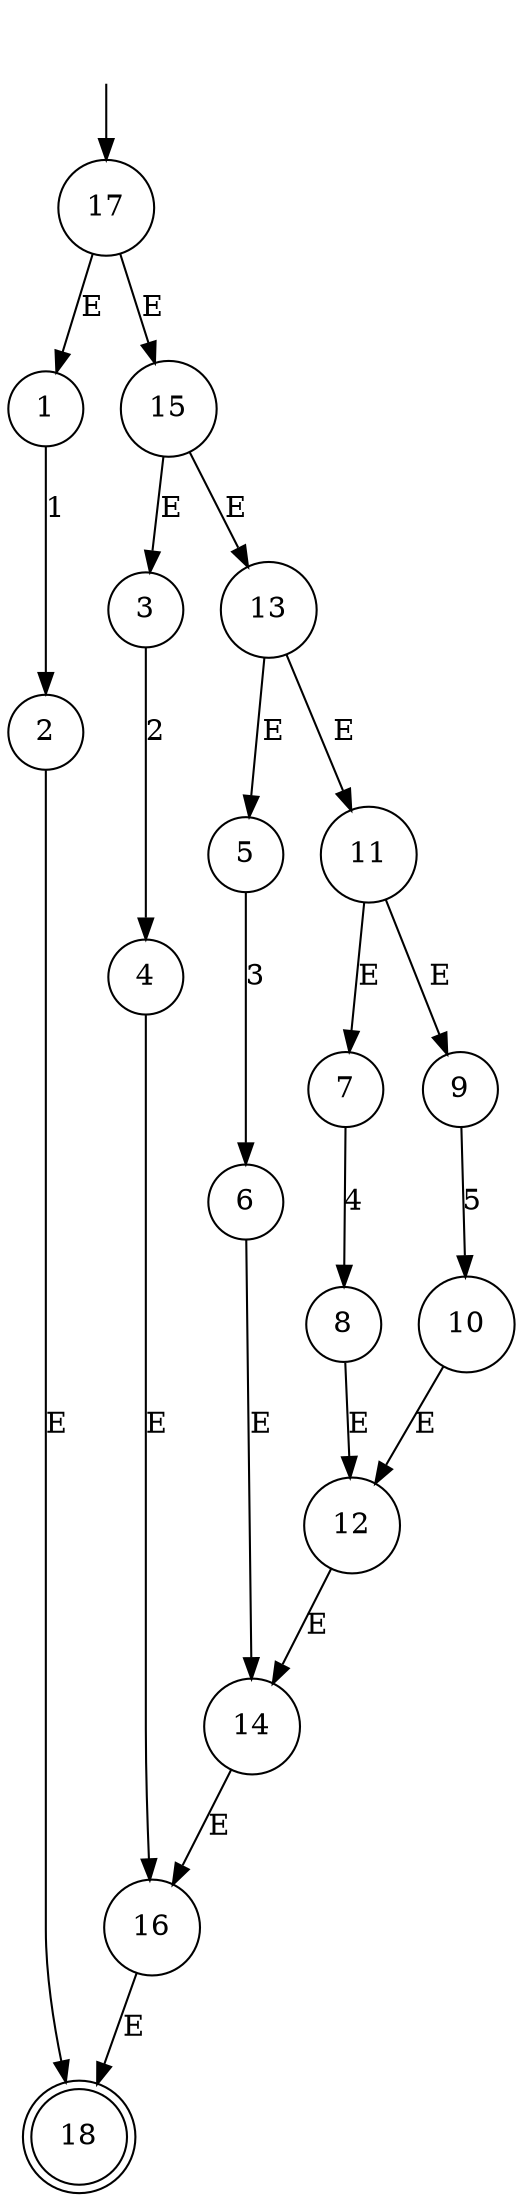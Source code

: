 digraph G{
    ""[shape=none]
    "1"[shape=circle]
    "2"[shape=circle]
    "3"[shape=circle]
    "4"[shape=circle]
    "5"[shape=circle]
    "6"[shape=circle]
    "7"[shape=circle]
    "8"[shape=circle]
    "9"[shape=circle]
    "10"[shape=circle]
    "11"[shape=circle]
    "12"[shape=circle]
    "13"[shape=circle]
    "14"[shape=circle]
    "15"[shape=circle]
    "16"[shape=circle]
    "17"[shape=circle]
    "18"[shape=doublecircle]

    ""->"17"
    "1" -> 2[label="1"]
    "2" -> 18[label="E"]
    "3" -> 4[label="2"]
    "4" -> 16[label="E"]
    "5" -> 6[label="3"]
    "6" -> 14[label="E"]
    "7" -> 8[label="4"]
    "8" -> 12[label="E"]
    "9" -> 10[label="5"]
    "10" -> 12[label="E"]
    "11" -> 7[label="E"]
    "11" -> 9[label="E"]
    "12" -> 14[label="E"]
    "13" -> 5[label="E"]
    "13" -> 11[label="E"]
    "14" -> 16[label="E"]
    "15" -> 3[label="E"]
    "15" -> 13[label="E"]
    "16" -> 18[label="E"]
    "17" -> 1[label="E"]
    "17" -> 15[label="E"]
}
